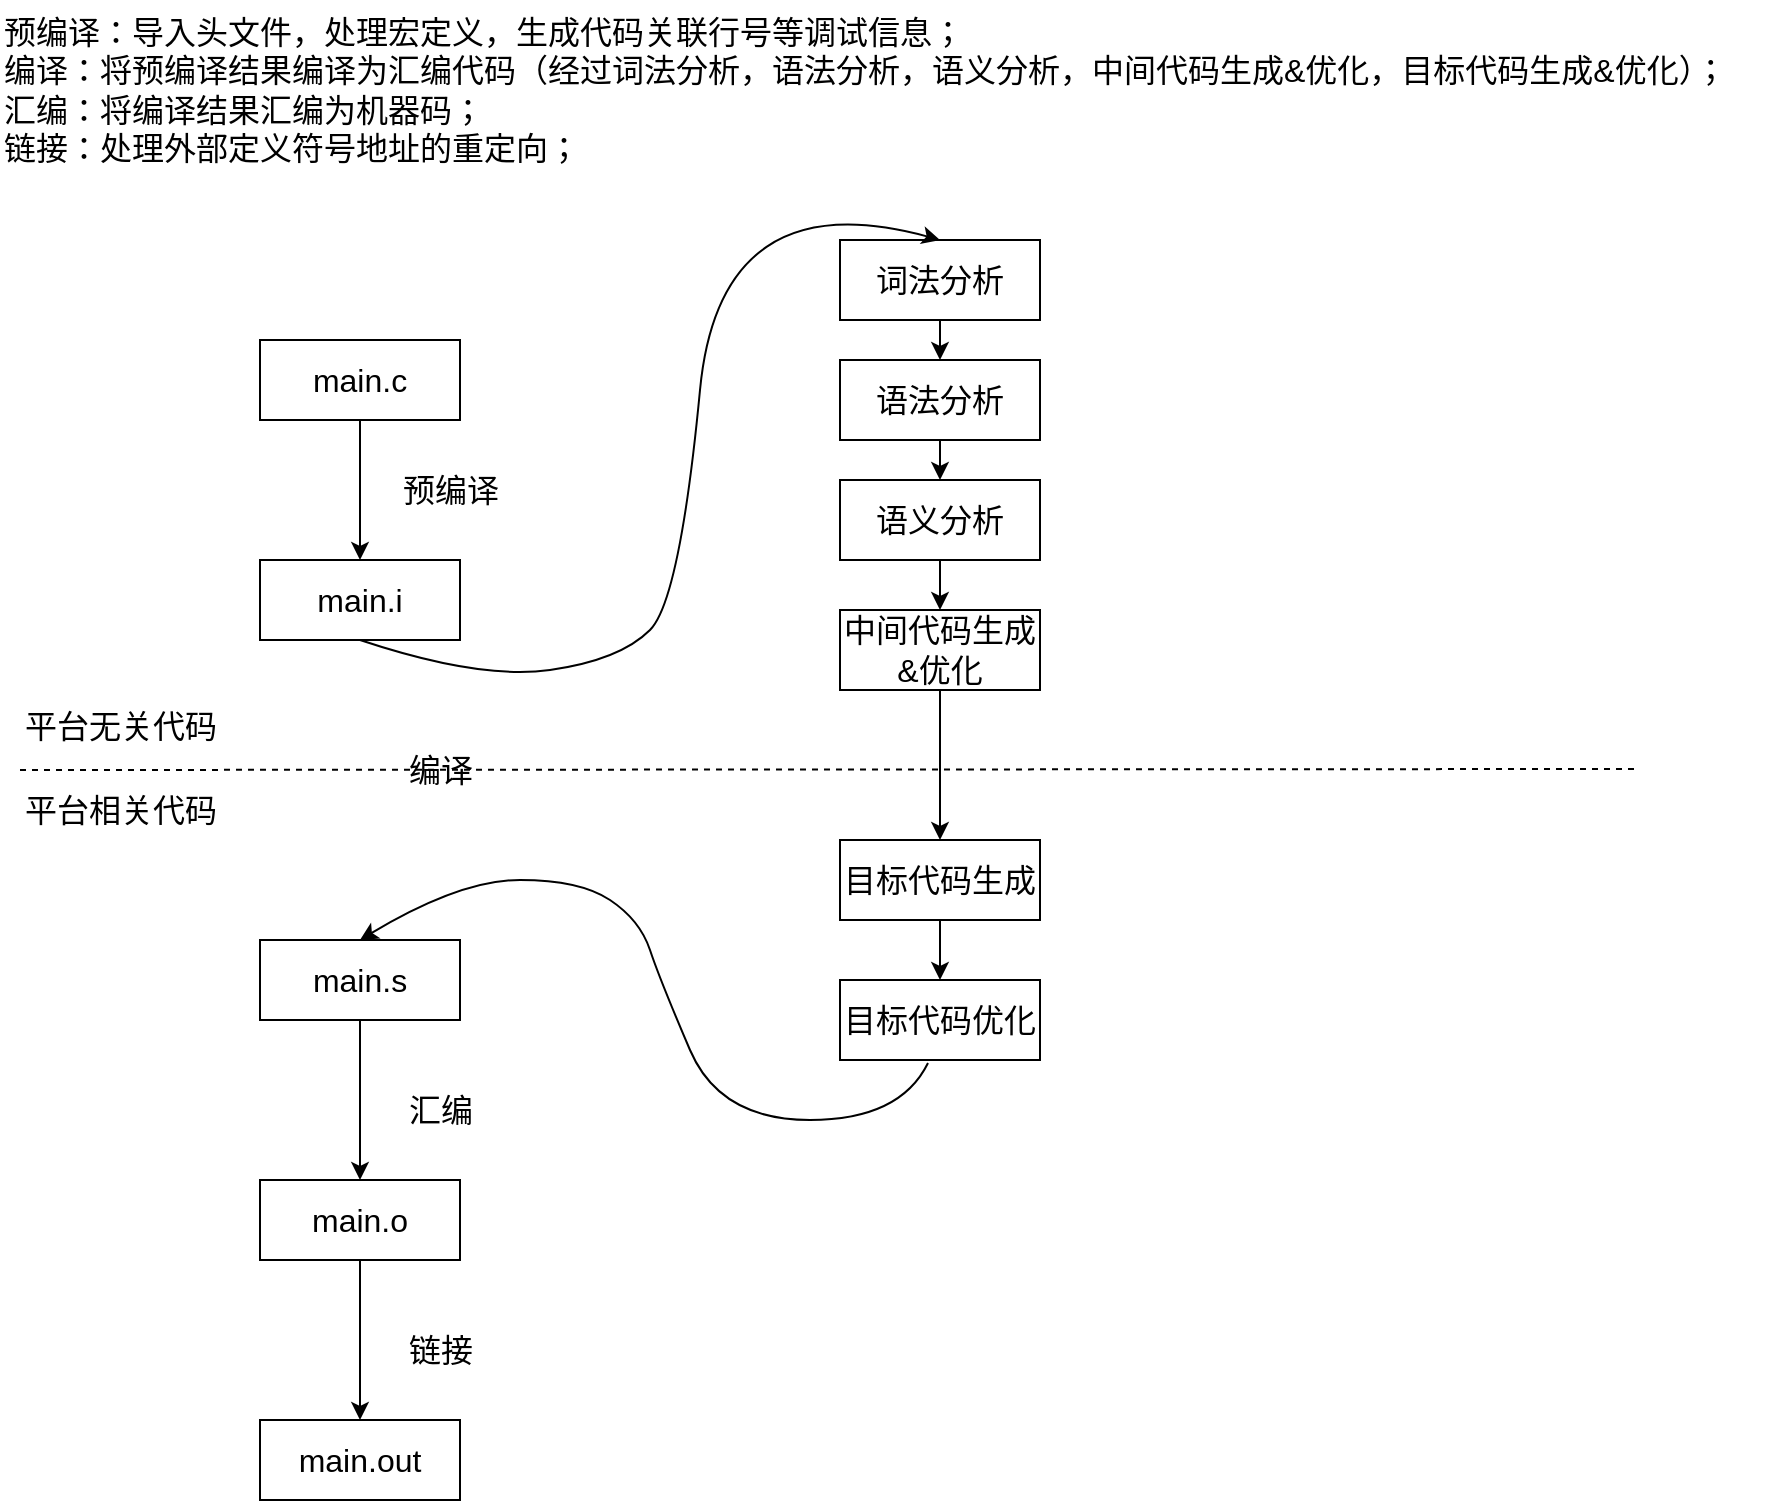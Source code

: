 <mxfile>
    <diagram id="imagRDcYVcssaPgqKYYj" name="Page-1">
        <mxGraphModel dx="1439" dy="828" grid="1" gridSize="10" guides="1" tooltips="1" connect="1" arrows="1" fold="1" page="1" pageScale="1" pageWidth="1169" pageHeight="1654" math="0" shadow="0">
            <root>
                <mxCell id="0"/>
                <mxCell id="1" parent="0"/>
                <mxCell id="4" value="" style="edgeStyle=none;html=1;fontFamily=Helvetica;fontSize=16;" parent="1" source="2" target="3" edge="1">
                    <mxGeometry relative="1" as="geometry"/>
                </mxCell>
                <mxCell id="2" value="&lt;font style=&quot;font-size: 16px;&quot;&gt;main.c&lt;/font&gt;" style="rounded=0;whiteSpace=wrap;html=1;" parent="1" vertex="1">
                    <mxGeometry x="370" y="180" width="100" height="40" as="geometry"/>
                </mxCell>
                <mxCell id="3" value="&lt;font style=&quot;font-size: 16px;&quot;&gt;main.i&lt;/font&gt;" style="rounded=0;whiteSpace=wrap;html=1;" parent="1" vertex="1">
                    <mxGeometry x="370" y="290" width="100" height="40" as="geometry"/>
                </mxCell>
                <mxCell id="5" value="预编译" style="text;html=1;align=center;verticalAlign=middle;resizable=0;points=[];autosize=1;strokeColor=none;fillColor=none;fontSize=16;fontFamily=Helvetica;" parent="1" vertex="1">
                    <mxGeometry x="430" y="240" width="70" height="30" as="geometry"/>
                </mxCell>
                <mxCell id="10" value="" style="edgeStyle=none;html=1;fontFamily=Helvetica;fontSize=16;" parent="1" source="6" target="9" edge="1">
                    <mxGeometry relative="1" as="geometry"/>
                </mxCell>
                <mxCell id="6" value="&lt;font style=&quot;font-size: 16px;&quot;&gt;main.s&lt;/font&gt;" style="rounded=0;whiteSpace=wrap;html=1;" parent="1" vertex="1">
                    <mxGeometry x="370" y="480" width="100" height="40" as="geometry"/>
                </mxCell>
                <mxCell id="8" value="编译" style="text;html=1;align=center;verticalAlign=middle;resizable=0;points=[];autosize=1;strokeColor=none;fillColor=none;fontSize=16;fontFamily=Helvetica;" parent="1" vertex="1">
                    <mxGeometry x="430" y="380" width="60" height="30" as="geometry"/>
                </mxCell>
                <mxCell id="13" value="" style="edgeStyle=none;html=1;fontFamily=Helvetica;fontSize=16;" parent="1" source="9" target="12" edge="1">
                    <mxGeometry relative="1" as="geometry"/>
                </mxCell>
                <mxCell id="9" value="&lt;font style=&quot;font-size: 16px;&quot;&gt;main.o&lt;/font&gt;" style="rounded=0;whiteSpace=wrap;html=1;" parent="1" vertex="1">
                    <mxGeometry x="370" y="600" width="100" height="40" as="geometry"/>
                </mxCell>
                <mxCell id="11" value="汇编" style="text;html=1;align=center;verticalAlign=middle;resizable=0;points=[];autosize=1;strokeColor=none;fillColor=none;fontSize=16;fontFamily=Helvetica;" parent="1" vertex="1">
                    <mxGeometry x="430" y="550" width="60" height="30" as="geometry"/>
                </mxCell>
                <mxCell id="12" value="&lt;font style=&quot;font-size: 16px;&quot;&gt;main.out&lt;/font&gt;" style="rounded=0;whiteSpace=wrap;html=1;" parent="1" vertex="1">
                    <mxGeometry x="370" y="720" width="100" height="40" as="geometry"/>
                </mxCell>
                <mxCell id="14" value="链接" style="text;html=1;align=center;verticalAlign=middle;resizable=0;points=[];autosize=1;strokeColor=none;fillColor=none;fontSize=16;fontFamily=Helvetica;" parent="1" vertex="1">
                    <mxGeometry x="430" y="670" width="60" height="30" as="geometry"/>
                </mxCell>
                <mxCell id="15" value="预编译：导入头文件，处理宏定义，生成代码关联行号等调试信息；&lt;br&gt;编译：将预编译结果编译为汇编代码（经过词法分析，语法分析，语义分析，中间代码生成&amp;amp;优化，目标代码生成&amp;amp;优化）；&lt;br&gt;汇编：将编译结果汇编为机器码；&lt;br&gt;链接：处理外部定义符号地址的重定向；" style="text;html=1;align=left;verticalAlign=middle;resizable=0;points=[];autosize=1;strokeColor=none;fillColor=none;fontSize=16;fontFamily=Helvetica;" parent="1" vertex="1">
                    <mxGeometry x="240" y="10" width="890" height="90" as="geometry"/>
                </mxCell>
                <mxCell id="20" value="" style="edgeStyle=none;html=1;fontFamily=Helvetica;fontSize=16;" parent="1" source="17" target="19" edge="1">
                    <mxGeometry relative="1" as="geometry"/>
                </mxCell>
                <mxCell id="17" value="&lt;span style=&quot;font-size: 16px;&quot;&gt;词法分析&lt;/span&gt;" style="rounded=0;whiteSpace=wrap;html=1;" parent="1" vertex="1">
                    <mxGeometry x="660" y="130" width="100" height="40" as="geometry"/>
                </mxCell>
                <mxCell id="22" value="" style="edgeStyle=none;html=1;fontFamily=Helvetica;fontSize=16;" parent="1" source="19" target="21" edge="1">
                    <mxGeometry relative="1" as="geometry"/>
                </mxCell>
                <mxCell id="19" value="&lt;span style=&quot;font-size: 16px;&quot;&gt;语法分析&lt;/span&gt;" style="rounded=0;whiteSpace=wrap;html=1;" parent="1" vertex="1">
                    <mxGeometry x="660" y="190" width="100" height="40" as="geometry"/>
                </mxCell>
                <mxCell id="24" value="" style="edgeStyle=none;html=1;fontFamily=Helvetica;fontSize=16;" parent="1" source="21" target="23" edge="1">
                    <mxGeometry relative="1" as="geometry"/>
                </mxCell>
                <mxCell id="21" value="&lt;span style=&quot;font-size: 16px;&quot;&gt;语义分析&lt;/span&gt;" style="rounded=0;whiteSpace=wrap;html=1;" parent="1" vertex="1">
                    <mxGeometry x="660" y="250" width="100" height="40" as="geometry"/>
                </mxCell>
                <mxCell id="26" value="" style="edgeStyle=none;html=1;fontFamily=Helvetica;fontSize=16;" parent="1" source="23" target="25" edge="1">
                    <mxGeometry relative="1" as="geometry"/>
                </mxCell>
                <mxCell id="23" value="&lt;span style=&quot;font-size: 16px;&quot;&gt;中间代码生成&amp;amp;优化&lt;/span&gt;" style="rounded=0;whiteSpace=wrap;html=1;" parent="1" vertex="1">
                    <mxGeometry x="660" y="315" width="100" height="40" as="geometry"/>
                </mxCell>
                <mxCell id="28" value="" style="edgeStyle=none;html=1;fontFamily=Helvetica;fontSize=16;" parent="1" source="25" target="27" edge="1">
                    <mxGeometry relative="1" as="geometry"/>
                </mxCell>
                <mxCell id="25" value="&lt;span style=&quot;font-size: 16px;&quot;&gt;目标代码生成&lt;/span&gt;" style="rounded=0;whiteSpace=wrap;html=1;" parent="1" vertex="1">
                    <mxGeometry x="660" y="430" width="100" height="40" as="geometry"/>
                </mxCell>
                <mxCell id="27" value="&lt;span style=&quot;font-size: 16px;&quot;&gt;目标代码优化&lt;/span&gt;" style="rounded=0;whiteSpace=wrap;html=1;" parent="1" vertex="1">
                    <mxGeometry x="660" y="500" width="100" height="40" as="geometry"/>
                </mxCell>
                <mxCell id="30" value="" style="curved=1;endArrow=classic;html=1;fontFamily=Helvetica;fontSize=16;entryX=0.5;entryY=0;entryDx=0;entryDy=0;" parent="1" target="17" edge="1">
                    <mxGeometry width="50" height="50" relative="1" as="geometry">
                        <mxPoint x="420" y="330" as="sourcePoint"/>
                        <mxPoint x="650" y="350" as="targetPoint"/>
                        <Array as="points">
                            <mxPoint x="480" y="350"/>
                            <mxPoint x="550" y="340"/>
                            <mxPoint x="580" y="310"/>
                            <mxPoint x="600" y="100"/>
                        </Array>
                    </mxGeometry>
                </mxCell>
                <mxCell id="31" value="" style="curved=1;endArrow=classic;html=1;fontFamily=Helvetica;fontSize=16;exitX=0.44;exitY=1.038;exitDx=0;exitDy=0;exitPerimeter=0;entryX=0.5;entryY=0;entryDx=0;entryDy=0;" parent="1" source="27" target="6" edge="1">
                    <mxGeometry width="50" height="50" relative="1" as="geometry">
                        <mxPoint x="600" y="400" as="sourcePoint"/>
                        <mxPoint x="650" y="350" as="targetPoint"/>
                        <Array as="points">
                            <mxPoint x="690" y="570"/>
                            <mxPoint x="600" y="570"/>
                            <mxPoint x="570" y="500"/>
                            <mxPoint x="560" y="470"/>
                            <mxPoint x="530" y="450"/>
                            <mxPoint x="470" y="450"/>
                        </Array>
                    </mxGeometry>
                </mxCell>
                <mxCell id="32" value="" style="endArrow=none;dashed=1;html=1;fontFamily=Helvetica;fontSize=16;" parent="1" edge="1">
                    <mxGeometry width="50" height="50" relative="1" as="geometry">
                        <mxPoint x="250" y="395" as="sourcePoint"/>
                        <mxPoint x="1060" y="394.5" as="targetPoint"/>
                    </mxGeometry>
                </mxCell>
                <mxCell id="34" value="平台无关代码" style="text;html=1;align=center;verticalAlign=middle;resizable=0;points=[];autosize=1;strokeColor=none;fillColor=none;fontSize=16;fontFamily=Helvetica;" parent="1" vertex="1">
                    <mxGeometry x="240" y="358" width="120" height="30" as="geometry"/>
                </mxCell>
                <mxCell id="35" value="平台相关代码" style="text;html=1;align=center;verticalAlign=middle;resizable=0;points=[];autosize=1;strokeColor=none;fillColor=none;fontSize=16;fontFamily=Helvetica;" parent="1" vertex="1">
                    <mxGeometry x="240" y="400" width="120" height="30" as="geometry"/>
                </mxCell>
            </root>
        </mxGraphModel>
    </diagram>
</mxfile>